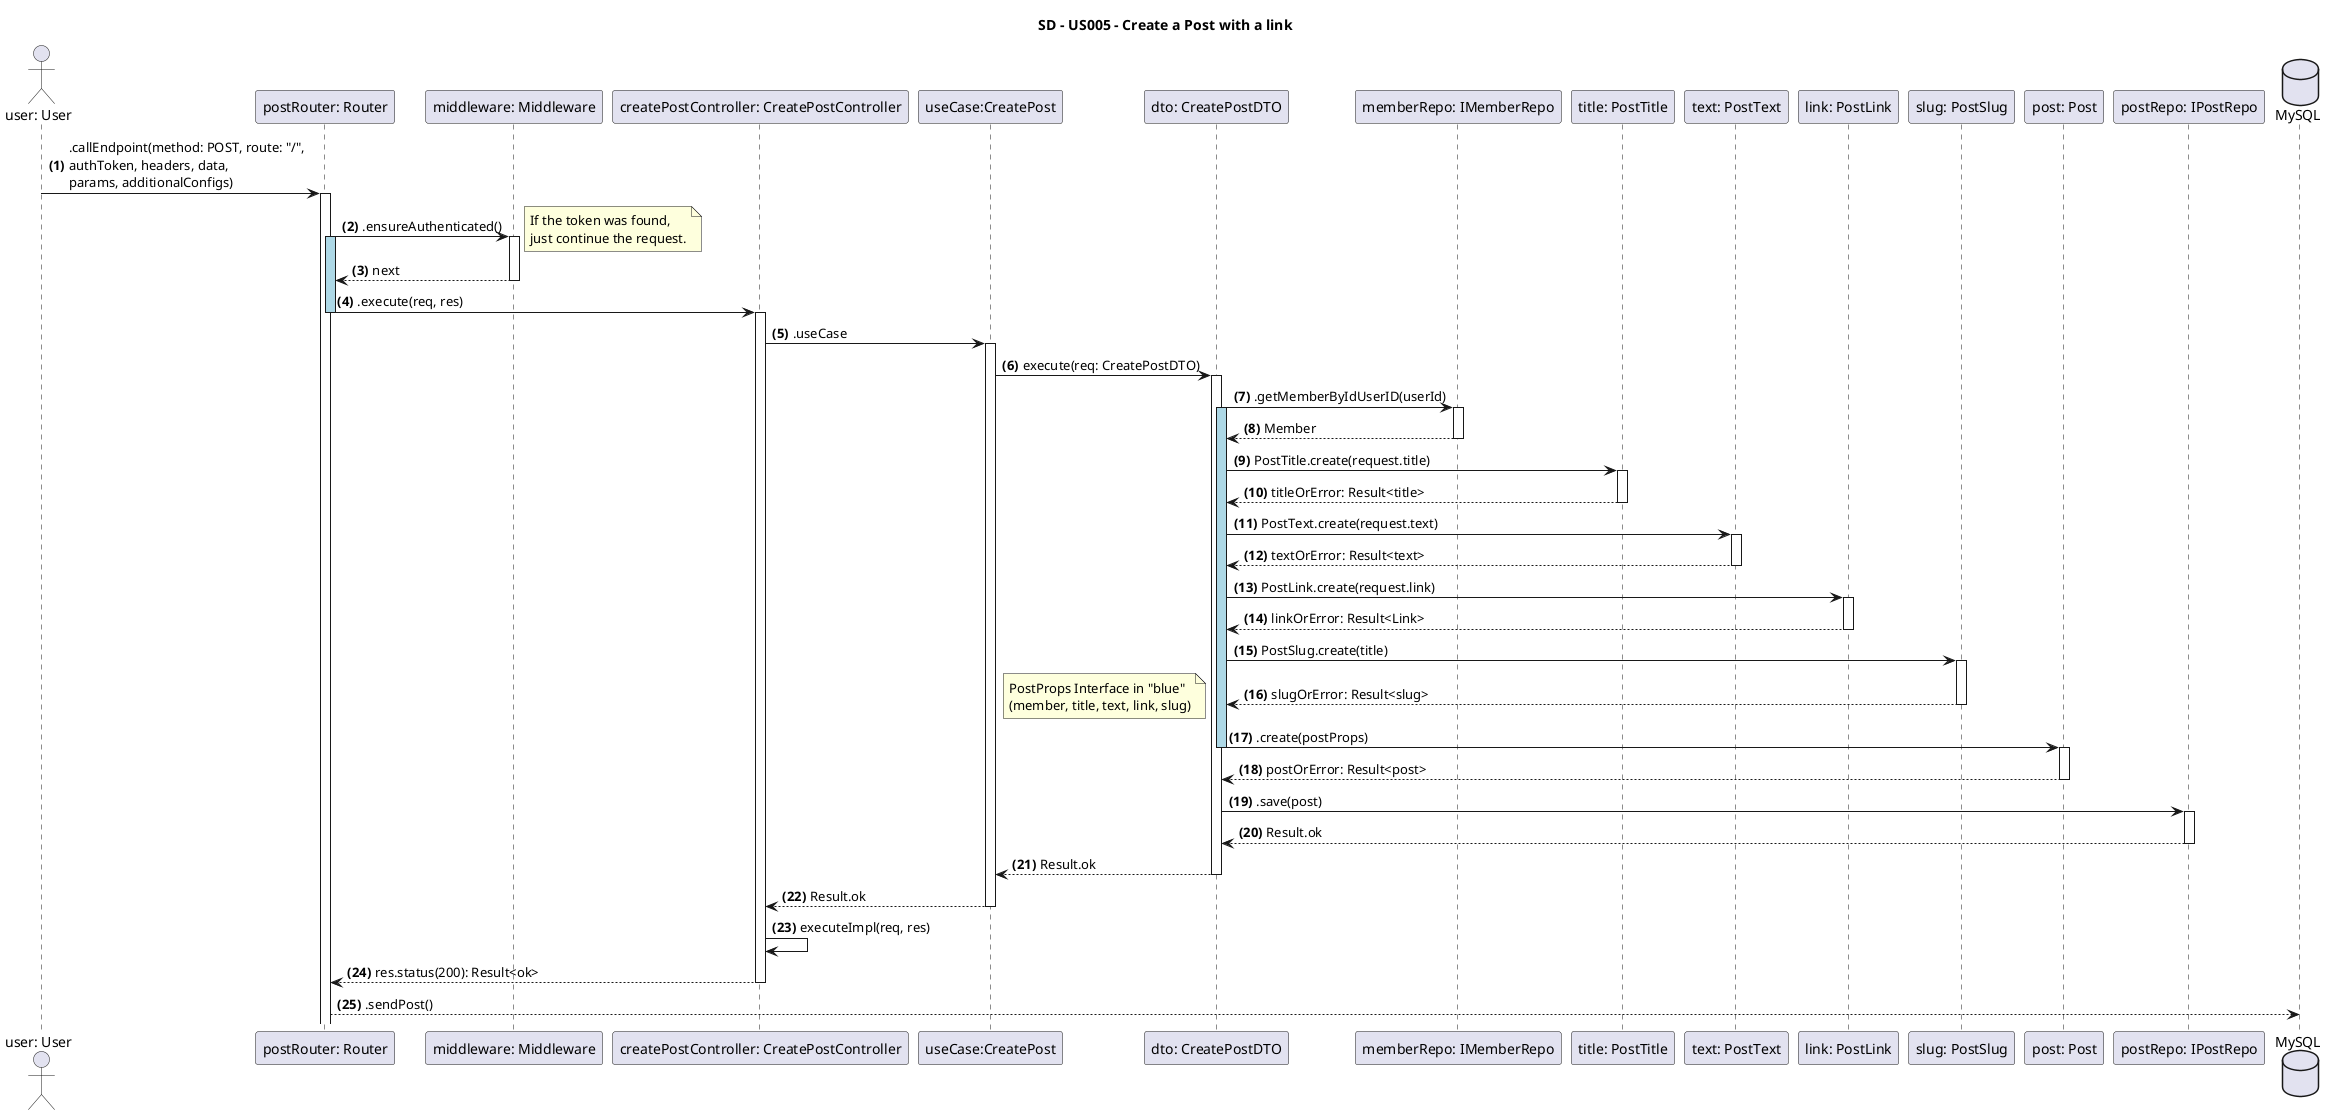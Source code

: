 @startuml CreatePost

/'
This SD is for the use case "Create a Post with a link"
It is assumed for the start of this diagram that the user already filled all the html form fields and clicked on the button for submission of the post and therefore the start is at the endpoint "Post".
'/

title SD - US005 - Create a Post with a link

actor "user: User" as User
participant "postRouter: Router" as Router
participant "middleware: Middleware" as middleware
participant "createPostController: CreatePostController" as CreatePostController
participant "useCase:CreatePost" as CreatePostUseCase
participant "dto: CreatePostDTO" as CreatePostDTO
participant "memberRepo: IMemberRepo" as IMemberRepo
participant "title: PostTitle" as postTitle
participant "text: PostText" as PostText
participant "link: PostLink" as PostLink
participant "slug: PostSlug" as PostSlug
participant "post: Post" as Post
participant "postRepo: IPostRepo" as IPostRepo
database MySQL as database

autonumber "<b>(0)"
User -> Router: .callEndpoint(method: POST, route: "/", \nauthToken, headers, data, \nparams, additionalConfigs)
activate Router
Router -> middleware: .ensureAuthenticated()
activate Router #LightBlue
activate middleware
note right: If the token was found, \njust continue the request.
middleware --> Router: next
deactivate middleware
Router -> CreatePostController: .execute(req, res)
deactivate Router #LightBlue
activate CreatePostController
CreatePostController -> CreatePostUseCase: .useCase
activate CreatePostUseCase
CreatePostUseCase -> CreatePostDTO: execute(req: CreatePostDTO)
activate CreatePostDTO
CreatePostDTO -> IMemberRepo: .getMemberByIdUserID(userId)
activate CreatePostDTO #LightBlue
activate IMemberRepo
IMemberRepo --> CreatePostDTO: Member
deactivate IMemberRepo
CreatePostDTO -> postTitle: PostTitle.create(request.title)
activate postTitle
postTitle --> CreatePostDTO: titleOrError: Result<title>
deactivate postTitle
CreatePostDTO -> PostText: PostText.create(request.text)
activate PostText
PostText --> CreatePostDTO: textOrError: Result<text>
deactivate PostText
CreatePostDTO -> PostLink: PostLink.create(request.link)
activate PostLink
PostLink --> CreatePostDTO: linkOrError: Result<Link>
deactivate PostLink
CreatePostDTO -> PostSlug: PostSlug.create(title)
activate PostSlug
PostSlug --> CreatePostDTO: slugOrError: Result<slug>
deactivate PostSlug
note left: PostProps Interface in "blue"\n(member, title, text, link, slug)
CreatePostDTO -> Post: .create(postProps)
deactivate CreatePostDTO #LightBlue
activate Post
Post --> CreatePostDTO: postOrError: Result<post>
deactivate Post
CreatePostDTO -> IPostRepo: .save(post)
activate IPostRepo
IPostRepo --> CreatePostDTO: Result.ok
deactivate IPostRepo
CreatePostDTO --> CreatePostUseCase: Result.ok
deactivate CreatePostDTO
CreatePostUseCase --> CreatePostController: Result.ok
deactivate CreatePostUseCase
CreatePostController -> CreatePostController: executeImpl(req, res)
CreatePostController --> Router: res.status(200): Result<ok> 
deactivate CreatePostController
Router --> database: .sendPost()

@enduml